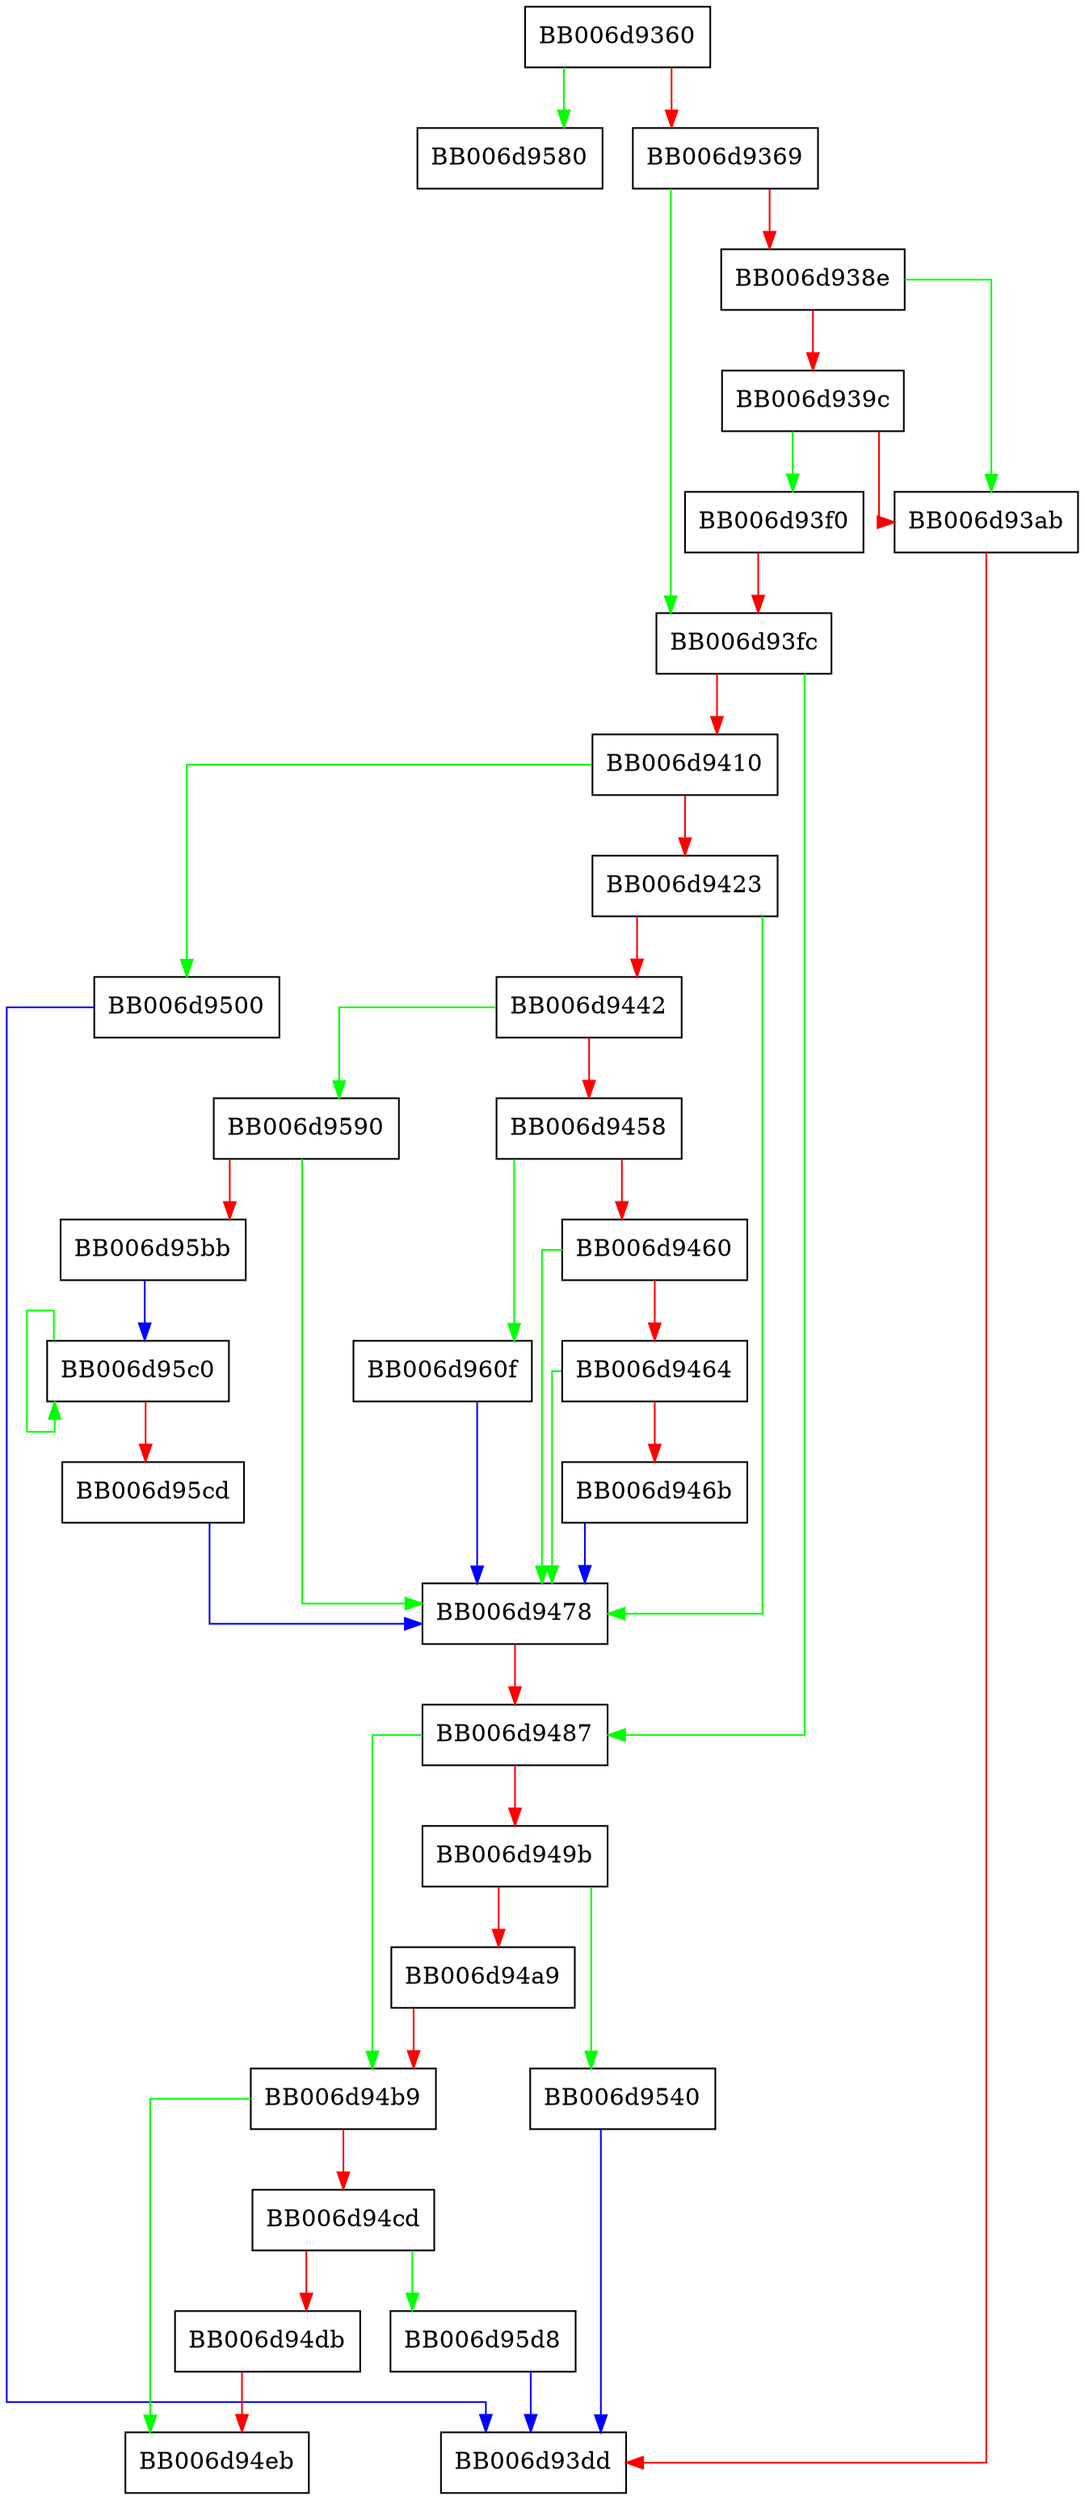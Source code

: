 digraph blake2_mac_set_ctx_params {
  node [shape="box"];
  graph [splines=ortho];
  BB006d9360 -> BB006d9580 [color="green"];
  BB006d9360 -> BB006d9369 [color="red"];
  BB006d9369 -> BB006d93fc [color="green"];
  BB006d9369 -> BB006d938e [color="red"];
  BB006d938e -> BB006d93ab [color="green"];
  BB006d938e -> BB006d939c [color="red"];
  BB006d939c -> BB006d93f0 [color="green"];
  BB006d939c -> BB006d93ab [color="red"];
  BB006d93ab -> BB006d93dd [color="red"];
  BB006d93f0 -> BB006d93fc [color="red"];
  BB006d93fc -> BB006d9487 [color="green"];
  BB006d93fc -> BB006d9410 [color="red"];
  BB006d9410 -> BB006d9500 [color="green"];
  BB006d9410 -> BB006d9423 [color="red"];
  BB006d9423 -> BB006d9478 [color="green"];
  BB006d9423 -> BB006d9442 [color="red"];
  BB006d9442 -> BB006d9590 [color="green"];
  BB006d9442 -> BB006d9458 [color="red"];
  BB006d9458 -> BB006d960f [color="green"];
  BB006d9458 -> BB006d9460 [color="red"];
  BB006d9460 -> BB006d9478 [color="green"];
  BB006d9460 -> BB006d9464 [color="red"];
  BB006d9464 -> BB006d9478 [color="green"];
  BB006d9464 -> BB006d946b [color="red"];
  BB006d946b -> BB006d9478 [color="blue"];
  BB006d9478 -> BB006d9487 [color="red"];
  BB006d9487 -> BB006d94b9 [color="green"];
  BB006d9487 -> BB006d949b [color="red"];
  BB006d949b -> BB006d9540 [color="green"];
  BB006d949b -> BB006d94a9 [color="red"];
  BB006d94a9 -> BB006d94b9 [color="red"];
  BB006d94b9 -> BB006d94eb [color="green"];
  BB006d94b9 -> BB006d94cd [color="red"];
  BB006d94cd -> BB006d95d8 [color="green"];
  BB006d94cd -> BB006d94db [color="red"];
  BB006d94db -> BB006d94eb [color="red"];
  BB006d9500 -> BB006d93dd [color="blue"];
  BB006d9540 -> BB006d93dd [color="blue"];
  BB006d9590 -> BB006d9478 [color="green"];
  BB006d9590 -> BB006d95bb [color="red"];
  BB006d95bb -> BB006d95c0 [color="blue"];
  BB006d95c0 -> BB006d95c0 [color="green"];
  BB006d95c0 -> BB006d95cd [color="red"];
  BB006d95cd -> BB006d9478 [color="blue"];
  BB006d95d8 -> BB006d93dd [color="blue"];
  BB006d960f -> BB006d9478 [color="blue"];
}